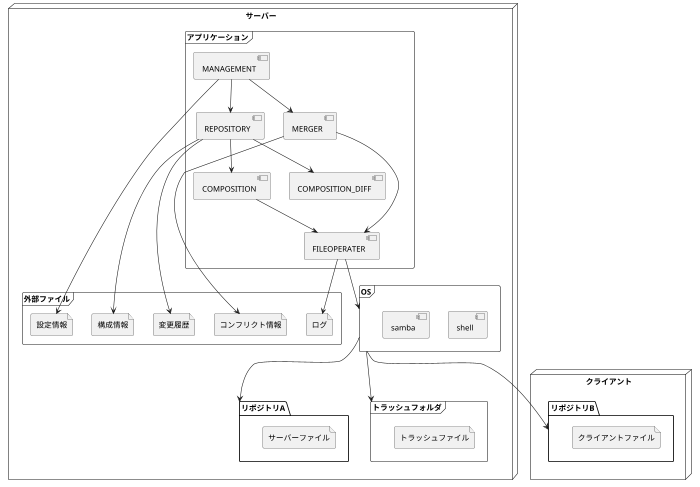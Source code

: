 @startuml
scale 700 width
node サーバー{
    folder リポジトリA{
        file サーバーファイル
    }

    frame アプリケーション{
        component MANAGEMENT
        component REPOSITORY
        component COMPOSITION
        component COMPOSITION_DIFF
        component MERGER
        component FILEOPERATER
    }

    frame 外部ファイル{
        file 設定情報
        file 構成情報
        file 変更履歴
        file コンフリクト情報
        file ログ
    }

    frame トラッシュフォルダ{
        file トラッシュファイル
    }
    
    frame OS{
        component shell
        component samba    
    }

}
node クライアント{
    folder リポジトリB{
        file クライアントファイル
    }
}

MANAGEMENT --> REPOSITORY
MANAGEMENT --> MERGER
REPOSITORY --> COMPOSITION
REPOSITORY --> COMPOSITION_DIFF
COMPOSITION --> FILEOPERATER
MERGER --> FILEOPERATER

MANAGEMENT --> 設定情報
REPOSITORY --> 構成情報
REPOSITORY --> 変更履歴
MERGER --> コンフリクト情報
FILEOPERATER --> ログ
FILEOPERATER --> OS
OS --> リポジトリA
OS --> リポジトリB
OS --> トラッシュフォルダ



@enduml
